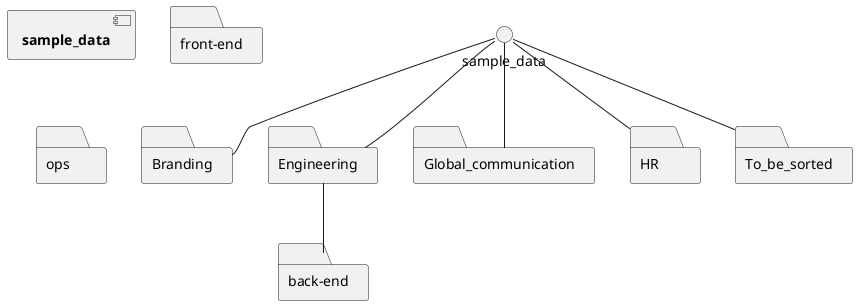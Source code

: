 
@startuml
folder [<b>sample_data]
folder Branding
folder Engineering
folder "back-end"
folder "front-end"
folder ops
folder Global_communication
folder HR
folder To_be_sorted
sample_data -- Branding
sample_data -- Engineering
sample_data -- Global_communication
sample_data -- HR
sample_data -- To_be_sorted
Engineering -- "back-end"
@enduml



